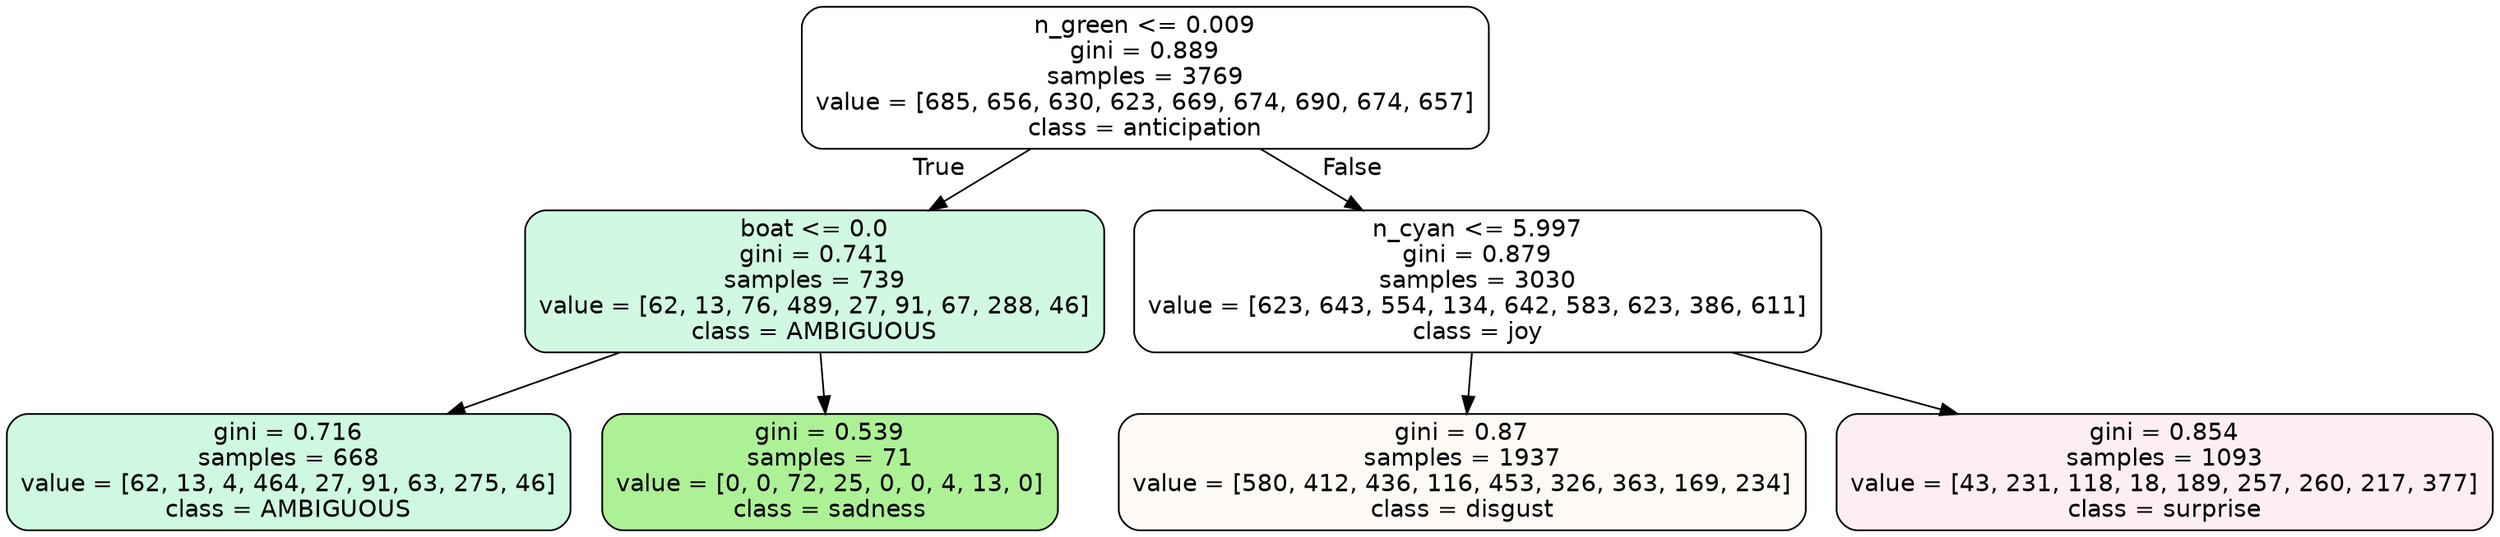 digraph Tree {
node [shape=box, style="filled, rounded", color="black", fontname=helvetica] ;
edge [fontname=helvetica] ;
0 [label="n_green <= 0.009\ngini = 0.889\nsamples = 3769\nvalue = [685, 656, 630, 623, 669, 674, 690, 674, 657]\nclass = anticipation", fillcolor="#8139e500"] ;
1 [label="boat <= 0.0\ngini = 0.741\nsamples = 739\nvalue = [62, 13, 76, 489, 27, 91, 67, 288, 46]\nclass = AMBIGUOUS", fillcolor="#39e5813b"] ;
0 -> 1 [labeldistance=2.5, labelangle=45, headlabel="True"] ;
2 [label="gini = 0.716\nsamples = 668\nvalue = [62, 13, 4, 464, 27, 91, 63, 275, 46]\nclass = AMBIGUOUS", fillcolor="#39e5813f"] ;
1 -> 2 ;
3 [label="gini = 0.539\nsamples = 71\nvalue = [0, 0, 72, 25, 0, 0, 4, 13, 0]\nclass = sadness", fillcolor="#64e53987"] ;
1 -> 3 ;
4 [label="n_cyan <= 5.997\ngini = 0.879\nsamples = 3030\nvalue = [623, 643, 554, 134, 642, 583, 623, 386, 611]\nclass = joy", fillcolor="#d7e53900"] ;
0 -> 4 [labeldistance=2.5, labelangle=-45, headlabel="False"] ;
5 [label="gini = 0.87\nsamples = 1937\nvalue = [580, 412, 436, 116, 453, 326, 363, 169, 234]\nclass = disgust", fillcolor="#e581390c"] ;
4 -> 5 ;
6 [label="gini = 0.854\nsamples = 1093\nvalue = [43, 231, 118, 18, 189, 257, 260, 217, 377]\nclass = surprise", fillcolor="#e5396415"] ;
4 -> 6 ;
}